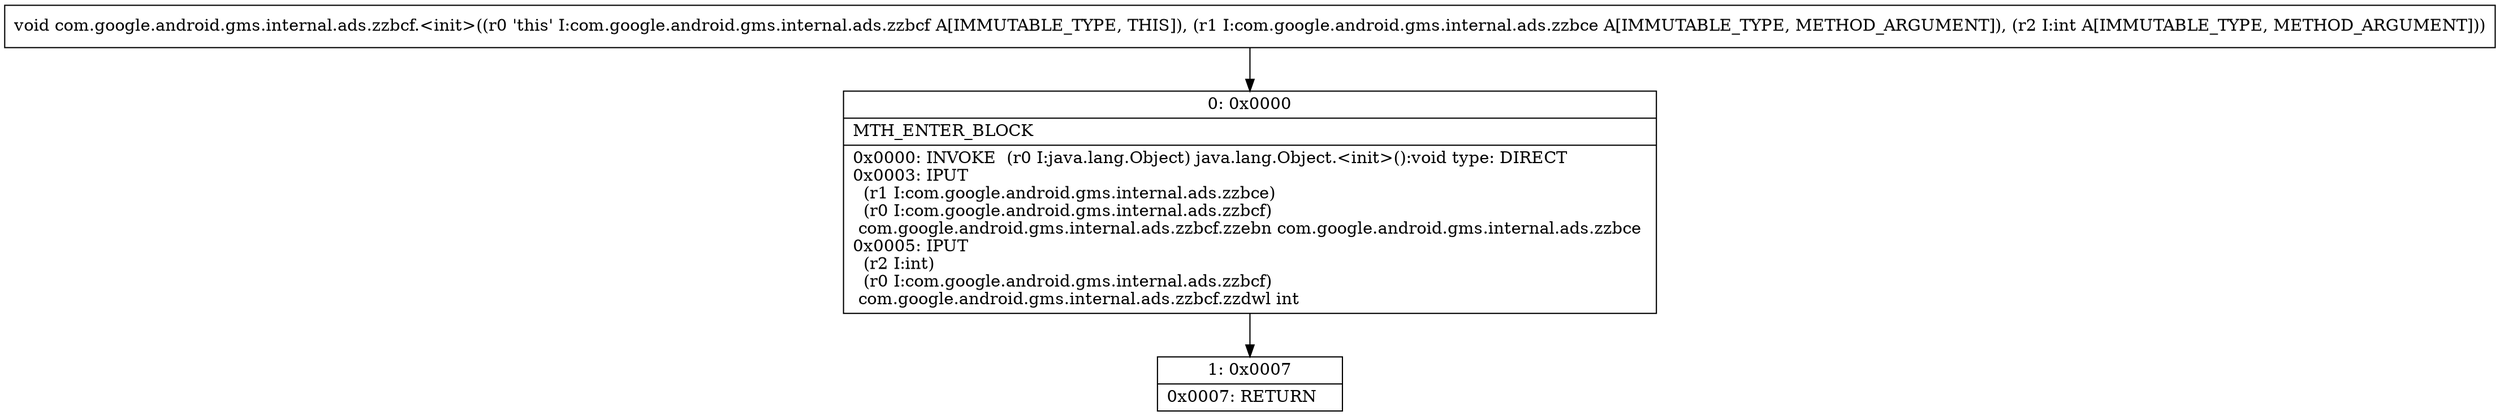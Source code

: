 digraph "CFG forcom.google.android.gms.internal.ads.zzbcf.\<init\>(Lcom\/google\/android\/gms\/internal\/ads\/zzbce;I)V" {
Node_0 [shape=record,label="{0\:\ 0x0000|MTH_ENTER_BLOCK\l|0x0000: INVOKE  (r0 I:java.lang.Object) java.lang.Object.\<init\>():void type: DIRECT \l0x0003: IPUT  \l  (r1 I:com.google.android.gms.internal.ads.zzbce)\l  (r0 I:com.google.android.gms.internal.ads.zzbcf)\l com.google.android.gms.internal.ads.zzbcf.zzebn com.google.android.gms.internal.ads.zzbce \l0x0005: IPUT  \l  (r2 I:int)\l  (r0 I:com.google.android.gms.internal.ads.zzbcf)\l com.google.android.gms.internal.ads.zzbcf.zzdwl int \l}"];
Node_1 [shape=record,label="{1\:\ 0x0007|0x0007: RETURN   \l}"];
MethodNode[shape=record,label="{void com.google.android.gms.internal.ads.zzbcf.\<init\>((r0 'this' I:com.google.android.gms.internal.ads.zzbcf A[IMMUTABLE_TYPE, THIS]), (r1 I:com.google.android.gms.internal.ads.zzbce A[IMMUTABLE_TYPE, METHOD_ARGUMENT]), (r2 I:int A[IMMUTABLE_TYPE, METHOD_ARGUMENT])) }"];
MethodNode -> Node_0;
Node_0 -> Node_1;
}

